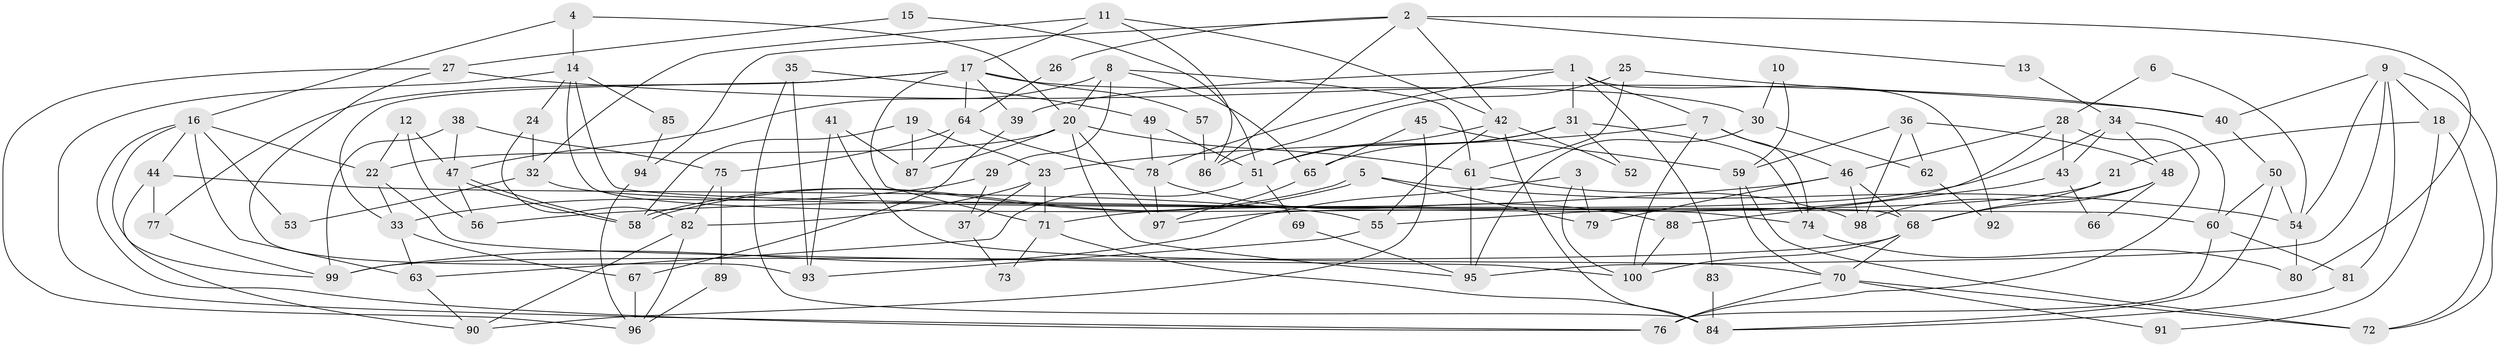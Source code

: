 // Generated by graph-tools (version 1.1) at 2025/38/02/21/25 10:38:59]
// undirected, 100 vertices, 200 edges
graph export_dot {
graph [start="1"]
  node [color=gray90,style=filled];
  1;
  2;
  3;
  4;
  5;
  6;
  7;
  8;
  9;
  10;
  11;
  12;
  13;
  14;
  15;
  16;
  17;
  18;
  19;
  20;
  21;
  22;
  23;
  24;
  25;
  26;
  27;
  28;
  29;
  30;
  31;
  32;
  33;
  34;
  35;
  36;
  37;
  38;
  39;
  40;
  41;
  42;
  43;
  44;
  45;
  46;
  47;
  48;
  49;
  50;
  51;
  52;
  53;
  54;
  55;
  56;
  57;
  58;
  59;
  60;
  61;
  62;
  63;
  64;
  65;
  66;
  67;
  68;
  69;
  70;
  71;
  72;
  73;
  74;
  75;
  76;
  77;
  78;
  79;
  80;
  81;
  82;
  83;
  84;
  85;
  86;
  87;
  88;
  89;
  90;
  91;
  92;
  93;
  94;
  95;
  96;
  97;
  98;
  99;
  100;
  1 -- 78;
  1 -- 7;
  1 -- 31;
  1 -- 39;
  1 -- 83;
  1 -- 92;
  2 -- 80;
  2 -- 42;
  2 -- 13;
  2 -- 26;
  2 -- 86;
  2 -- 94;
  3 -- 99;
  3 -- 100;
  3 -- 79;
  4 -- 20;
  4 -- 14;
  4 -- 16;
  5 -- 54;
  5 -- 58;
  5 -- 58;
  5 -- 79;
  6 -- 54;
  6 -- 28;
  7 -- 46;
  7 -- 74;
  7 -- 23;
  7 -- 100;
  8 -- 47;
  8 -- 20;
  8 -- 29;
  8 -- 61;
  8 -- 65;
  9 -- 95;
  9 -- 40;
  9 -- 18;
  9 -- 54;
  9 -- 72;
  9 -- 81;
  10 -- 30;
  10 -- 59;
  11 -- 17;
  11 -- 42;
  11 -- 32;
  11 -- 86;
  12 -- 56;
  12 -- 22;
  12 -- 47;
  13 -- 34;
  14 -- 68;
  14 -- 76;
  14 -- 24;
  14 -- 60;
  14 -- 85;
  15 -- 27;
  15 -- 51;
  16 -- 63;
  16 -- 22;
  16 -- 44;
  16 -- 53;
  16 -- 76;
  16 -- 99;
  17 -- 71;
  17 -- 77;
  17 -- 30;
  17 -- 33;
  17 -- 39;
  17 -- 57;
  17 -- 64;
  18 -- 21;
  18 -- 72;
  18 -- 91;
  19 -- 23;
  19 -- 58;
  19 -- 87;
  20 -- 22;
  20 -- 61;
  20 -- 87;
  20 -- 95;
  20 -- 97;
  21 -- 55;
  21 -- 68;
  22 -- 100;
  22 -- 33;
  23 -- 71;
  23 -- 37;
  23 -- 82;
  24 -- 82;
  24 -- 32;
  25 -- 61;
  25 -- 86;
  25 -- 40;
  26 -- 64;
  27 -- 40;
  27 -- 96;
  27 -- 93;
  28 -- 43;
  28 -- 76;
  28 -- 46;
  28 -- 97;
  29 -- 33;
  29 -- 37;
  30 -- 95;
  30 -- 62;
  31 -- 65;
  31 -- 51;
  31 -- 52;
  31 -- 74;
  32 -- 53;
  32 -- 74;
  33 -- 63;
  33 -- 67;
  34 -- 48;
  34 -- 60;
  34 -- 43;
  34 -- 71;
  35 -- 49;
  35 -- 93;
  35 -- 84;
  36 -- 48;
  36 -- 59;
  36 -- 62;
  36 -- 98;
  37 -- 73;
  38 -- 47;
  38 -- 75;
  38 -- 99;
  39 -- 67;
  40 -- 50;
  41 -- 87;
  41 -- 70;
  41 -- 93;
  42 -- 51;
  42 -- 84;
  42 -- 52;
  42 -- 55;
  43 -- 88;
  43 -- 66;
  44 -- 55;
  44 -- 77;
  44 -- 90;
  45 -- 65;
  45 -- 59;
  45 -- 90;
  46 -- 79;
  46 -- 56;
  46 -- 68;
  46 -- 98;
  47 -- 58;
  47 -- 58;
  47 -- 56;
  48 -- 68;
  48 -- 98;
  48 -- 66;
  49 -- 78;
  49 -- 51;
  50 -- 60;
  50 -- 84;
  50 -- 54;
  51 -- 63;
  51 -- 69;
  54 -- 80;
  55 -- 93;
  57 -- 86;
  59 -- 70;
  59 -- 72;
  60 -- 76;
  60 -- 81;
  61 -- 98;
  61 -- 95;
  62 -- 92;
  63 -- 90;
  64 -- 87;
  64 -- 75;
  64 -- 78;
  65 -- 97;
  67 -- 96;
  68 -- 99;
  68 -- 70;
  68 -- 100;
  69 -- 95;
  70 -- 72;
  70 -- 76;
  70 -- 91;
  71 -- 84;
  71 -- 73;
  74 -- 80;
  75 -- 82;
  75 -- 89;
  77 -- 99;
  78 -- 97;
  78 -- 88;
  81 -- 84;
  82 -- 90;
  82 -- 96;
  83 -- 84;
  85 -- 94;
  88 -- 100;
  89 -- 96;
  94 -- 96;
}
